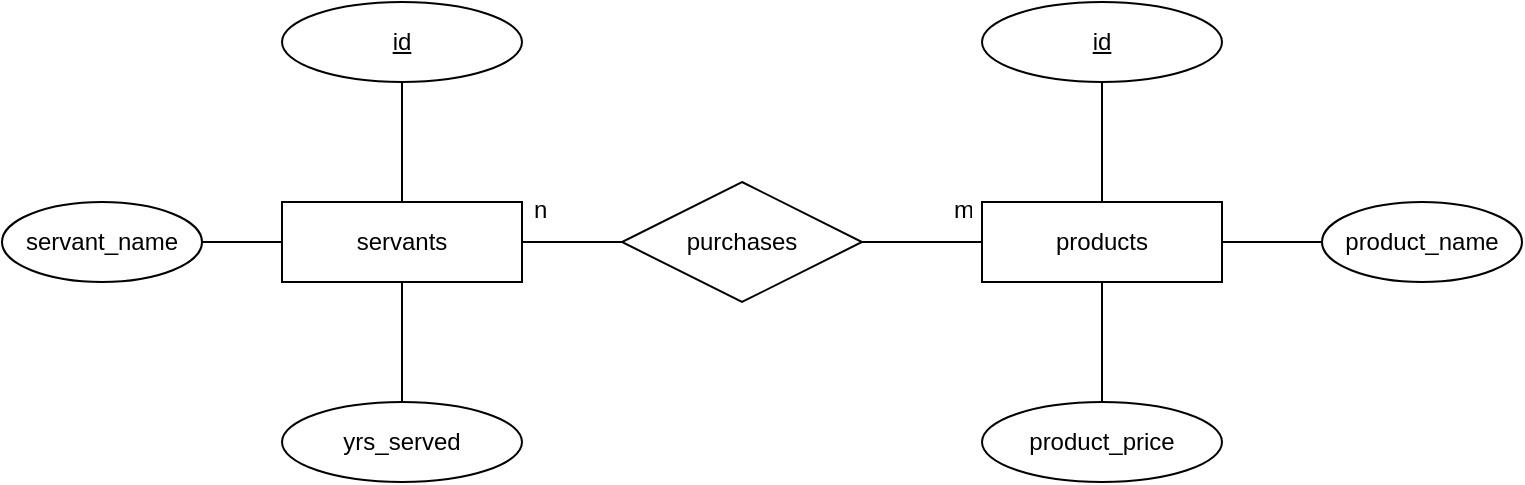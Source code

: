 <mxfile>
    <diagram name="n:m" id="ieXPowEViQlfggIgyjUa">
        <mxGraphModel dx="1011" dy="427" grid="1" gridSize="10" guides="1" tooltips="1" connect="1" arrows="1" fold="1" page="1" pageScale="1" pageWidth="827" pageHeight="1169" math="0" shadow="0">
            <root>
                <mxCell id="gpySdazYFh3qlj3dnxyZ-0"/>
                <mxCell id="gpySdazYFh3qlj3dnxyZ-1" parent="gpySdazYFh3qlj3dnxyZ-0"/>
                <mxCell id="gpySdazYFh3qlj3dnxyZ-2" value="servants" style="whiteSpace=wrap;html=1;align=center;" vertex="1" parent="gpySdazYFh3qlj3dnxyZ-1">
                    <mxGeometry x="160" y="220" width="120" height="40" as="geometry"/>
                </mxCell>
                <mxCell id="gpySdazYFh3qlj3dnxyZ-3" value="id" style="ellipse;whiteSpace=wrap;html=1;align=center;fontStyle=4;" vertex="1" parent="gpySdazYFh3qlj3dnxyZ-1">
                    <mxGeometry x="160" y="120" width="120" height="40" as="geometry"/>
                </mxCell>
                <mxCell id="gpySdazYFh3qlj3dnxyZ-4" value="yrs_served" style="ellipse;whiteSpace=wrap;html=1;align=center;" vertex="1" parent="gpySdazYFh3qlj3dnxyZ-1">
                    <mxGeometry x="160" y="320" width="120" height="40" as="geometry"/>
                </mxCell>
                <mxCell id="gpySdazYFh3qlj3dnxyZ-5" value="servant_name" style="ellipse;whiteSpace=wrap;html=1;align=center;" vertex="1" parent="gpySdazYFh3qlj3dnxyZ-1">
                    <mxGeometry x="20" y="220" width="100" height="40" as="geometry"/>
                </mxCell>
                <mxCell id="gpySdazYFh3qlj3dnxyZ-6" value="" style="endArrow=none;html=1;rounded=0;exitX=0.5;exitY=1;exitDx=0;exitDy=0;entryX=0.5;entryY=0;entryDx=0;entryDy=0;" edge="1" parent="gpySdazYFh3qlj3dnxyZ-1" source="gpySdazYFh3qlj3dnxyZ-3" target="gpySdazYFh3qlj3dnxyZ-2">
                    <mxGeometry relative="1" as="geometry">
                        <mxPoint x="280" y="220" as="sourcePoint"/>
                        <mxPoint x="440" y="220" as="targetPoint"/>
                    </mxGeometry>
                </mxCell>
                <mxCell id="gpySdazYFh3qlj3dnxyZ-7" value="" style="endArrow=none;html=1;rounded=0;entryX=0;entryY=0.5;entryDx=0;entryDy=0;exitX=1;exitY=0.5;exitDx=0;exitDy=0;" edge="1" parent="gpySdazYFh3qlj3dnxyZ-1" source="gpySdazYFh3qlj3dnxyZ-5" target="gpySdazYFh3qlj3dnxyZ-2">
                    <mxGeometry relative="1" as="geometry">
                        <mxPoint x="20" y="310" as="sourcePoint"/>
                        <mxPoint x="180" y="310" as="targetPoint"/>
                    </mxGeometry>
                </mxCell>
                <mxCell id="gpySdazYFh3qlj3dnxyZ-8" value="" style="endArrow=none;html=1;rounded=0;entryX=0.5;entryY=0;entryDx=0;entryDy=0;exitX=0.5;exitY=1;exitDx=0;exitDy=0;" edge="1" parent="gpySdazYFh3qlj3dnxyZ-1" source="gpySdazYFh3qlj3dnxyZ-2" target="gpySdazYFh3qlj3dnxyZ-4">
                    <mxGeometry relative="1" as="geometry">
                        <mxPoint x="190" y="270" as="sourcePoint"/>
                        <mxPoint x="460" y="240" as="targetPoint"/>
                    </mxGeometry>
                </mxCell>
                <mxCell id="gpySdazYFh3qlj3dnxyZ-9" value="products" style="whiteSpace=wrap;html=1;align=center;" vertex="1" parent="gpySdazYFh3qlj3dnxyZ-1">
                    <mxGeometry x="510" y="220" width="120" height="40" as="geometry"/>
                </mxCell>
                <mxCell id="gpySdazYFh3qlj3dnxyZ-10" value="id" style="ellipse;whiteSpace=wrap;html=1;align=center;fontStyle=4;" vertex="1" parent="gpySdazYFh3qlj3dnxyZ-1">
                    <mxGeometry x="510" y="120" width="120" height="40" as="geometry"/>
                </mxCell>
                <mxCell id="gpySdazYFh3qlj3dnxyZ-11" value="product_price" style="ellipse;whiteSpace=wrap;html=1;align=center;" vertex="1" parent="gpySdazYFh3qlj3dnxyZ-1">
                    <mxGeometry x="510" y="320" width="120" height="40" as="geometry"/>
                </mxCell>
                <mxCell id="gpySdazYFh3qlj3dnxyZ-12" value="product_name" style="ellipse;whiteSpace=wrap;html=1;align=center;" vertex="1" parent="gpySdazYFh3qlj3dnxyZ-1">
                    <mxGeometry x="680" y="220" width="100" height="40" as="geometry"/>
                </mxCell>
                <mxCell id="gpySdazYFh3qlj3dnxyZ-13" value="" style="endArrow=none;html=1;rounded=0;exitX=0.5;exitY=1;exitDx=0;exitDy=0;entryX=0.5;entryY=0;entryDx=0;entryDy=0;" edge="1" parent="gpySdazYFh3qlj3dnxyZ-1" source="gpySdazYFh3qlj3dnxyZ-10" target="gpySdazYFh3qlj3dnxyZ-9">
                    <mxGeometry relative="1" as="geometry">
                        <mxPoint x="630" y="220" as="sourcePoint"/>
                        <mxPoint x="790" y="220" as="targetPoint"/>
                    </mxGeometry>
                </mxCell>
                <mxCell id="gpySdazYFh3qlj3dnxyZ-14" value="" style="endArrow=none;html=1;rounded=0;entryX=0.5;entryY=0;entryDx=0;entryDy=0;exitX=0.5;exitY=1;exitDx=0;exitDy=0;" edge="1" parent="gpySdazYFh3qlj3dnxyZ-1" source="gpySdazYFh3qlj3dnxyZ-9" target="gpySdazYFh3qlj3dnxyZ-11">
                    <mxGeometry relative="1" as="geometry">
                        <mxPoint x="540" y="270" as="sourcePoint"/>
                        <mxPoint x="810" y="240" as="targetPoint"/>
                    </mxGeometry>
                </mxCell>
                <mxCell id="gpySdazYFh3qlj3dnxyZ-15" value="" style="endArrow=none;html=1;rounded=0;exitX=0;exitY=0.5;exitDx=0;exitDy=0;entryX=1;entryY=0.5;entryDx=0;entryDy=0;" edge="1" parent="gpySdazYFh3qlj3dnxyZ-1" source="gpySdazYFh3qlj3dnxyZ-12" target="gpySdazYFh3qlj3dnxyZ-9">
                    <mxGeometry relative="1" as="geometry">
                        <mxPoint x="580" y="170" as="sourcePoint"/>
                        <mxPoint x="580" y="230" as="targetPoint"/>
                    </mxGeometry>
                </mxCell>
                <mxCell id="gpySdazYFh3qlj3dnxyZ-16" value="purchases" style="shape=rhombus;perimeter=rhombusPerimeter;whiteSpace=wrap;html=1;align=center;" vertex="1" parent="gpySdazYFh3qlj3dnxyZ-1">
                    <mxGeometry x="330" y="210" width="120" height="60" as="geometry"/>
                </mxCell>
                <mxCell id="gpySdazYFh3qlj3dnxyZ-17" value="" style="endArrow=none;html=1;rounded=0;exitX=1;exitY=0.5;exitDx=0;exitDy=0;entryX=0;entryY=0.5;entryDx=0;entryDy=0;" edge="1" parent="gpySdazYFh3qlj3dnxyZ-1" source="gpySdazYFh3qlj3dnxyZ-2" target="gpySdazYFh3qlj3dnxyZ-16">
                    <mxGeometry relative="1" as="geometry">
                        <mxPoint x="290" y="220" as="sourcePoint"/>
                        <mxPoint x="450" y="220" as="targetPoint"/>
                    </mxGeometry>
                </mxCell>
                <mxCell id="gpySdazYFh3qlj3dnxyZ-18" value="" style="endArrow=none;html=1;rounded=0;exitX=0;exitY=0.5;exitDx=0;exitDy=0;entryX=1;entryY=0.5;entryDx=0;entryDy=0;" edge="1" parent="gpySdazYFh3qlj3dnxyZ-1" source="gpySdazYFh3qlj3dnxyZ-9" target="gpySdazYFh3qlj3dnxyZ-16">
                    <mxGeometry relative="1" as="geometry">
                        <mxPoint x="290" y="250" as="sourcePoint"/>
                        <mxPoint x="340" y="250" as="targetPoint"/>
                    </mxGeometry>
                </mxCell>
                <mxCell id="gpySdazYFh3qlj3dnxyZ-19" value="n" style="text;strokeColor=none;fillColor=none;spacingLeft=4;spacingRight=4;overflow=hidden;rotatable=0;points=[[0,0.5],[1,0.5]];portConstraint=eastwest;fontSize=12;" vertex="1" parent="gpySdazYFh3qlj3dnxyZ-1">
                    <mxGeometry x="280" y="210" width="20" height="30" as="geometry"/>
                </mxCell>
                <mxCell id="gpySdazYFh3qlj3dnxyZ-20" value="m" style="text;strokeColor=none;fillColor=none;spacingLeft=4;spacingRight=4;overflow=hidden;rotatable=0;points=[[0,0.5],[1,0.5]];portConstraint=eastwest;fontSize=12;" vertex="1" parent="gpySdazYFh3qlj3dnxyZ-1">
                    <mxGeometry x="490" y="210" width="20" height="30" as="geometry"/>
                </mxCell>
            </root>
        </mxGraphModel>
    </diagram>
    <diagram name="1:n" id="BRvbLTiH3uVsDgA7VyO8">
        <mxGraphModel dx="1011" dy="427" grid="1" gridSize="10" guides="1" tooltips="1" connect="1" arrows="1" fold="1" page="1" pageScale="1" pageWidth="827" pageHeight="1169" math="0" shadow="0">
            <root>
                <mxCell id="IBXxS17CcvfTMbR3PT0t-0"/>
                <mxCell id="IBXxS17CcvfTMbR3PT0t-1" parent="IBXxS17CcvfTMbR3PT0t-0"/>
                <mxCell id="IBXxS17CcvfTMbR3PT0t-2" value="cats" style="whiteSpace=wrap;html=1;align=center;" vertex="1" parent="IBXxS17CcvfTMbR3PT0t-1">
                    <mxGeometry x="160" y="220" width="120" height="40" as="geometry"/>
                </mxCell>
                <mxCell id="IBXxS17CcvfTMbR3PT0t-3" value="id" style="ellipse;whiteSpace=wrap;html=1;align=center;fontStyle=4;" vertex="1" parent="IBXxS17CcvfTMbR3PT0t-1">
                    <mxGeometry x="160" y="120" width="120" height="40" as="geometry"/>
                </mxCell>
                <mxCell id="IBXxS17CcvfTMbR3PT0t-4" value="fur_color" style="ellipse;whiteSpace=wrap;html=1;align=center;" vertex="1" parent="IBXxS17CcvfTMbR3PT0t-1">
                    <mxGeometry x="160" y="320" width="120" height="40" as="geometry"/>
                </mxCell>
                <mxCell id="IBXxS17CcvfTMbR3PT0t-5" value="cat_name" style="ellipse;whiteSpace=wrap;html=1;align=center;" vertex="1" parent="IBXxS17CcvfTMbR3PT0t-1">
                    <mxGeometry x="20" y="220" width="100" height="40" as="geometry"/>
                </mxCell>
                <mxCell id="IBXxS17CcvfTMbR3PT0t-6" value="" style="endArrow=none;html=1;rounded=0;exitX=0.5;exitY=1;exitDx=0;exitDy=0;entryX=0.5;entryY=0;entryDx=0;entryDy=0;" edge="1" parent="IBXxS17CcvfTMbR3PT0t-1" source="IBXxS17CcvfTMbR3PT0t-3" target="IBXxS17CcvfTMbR3PT0t-2">
                    <mxGeometry relative="1" as="geometry">
                        <mxPoint x="280" y="220" as="sourcePoint"/>
                        <mxPoint x="440" y="220" as="targetPoint"/>
                    </mxGeometry>
                </mxCell>
                <mxCell id="IBXxS17CcvfTMbR3PT0t-7" value="" style="endArrow=none;html=1;rounded=0;entryX=0;entryY=0.5;entryDx=0;entryDy=0;exitX=1;exitY=0.5;exitDx=0;exitDy=0;" edge="1" parent="IBXxS17CcvfTMbR3PT0t-1" source="IBXxS17CcvfTMbR3PT0t-5" target="IBXxS17CcvfTMbR3PT0t-2">
                    <mxGeometry relative="1" as="geometry">
                        <mxPoint x="20" y="310" as="sourcePoint"/>
                        <mxPoint x="180" y="310" as="targetPoint"/>
                    </mxGeometry>
                </mxCell>
                <mxCell id="IBXxS17CcvfTMbR3PT0t-8" value="" style="endArrow=none;html=1;rounded=0;entryX=0.5;entryY=0;entryDx=0;entryDy=0;exitX=0.5;exitY=1;exitDx=0;exitDy=0;" edge="1" parent="IBXxS17CcvfTMbR3PT0t-1" source="IBXxS17CcvfTMbR3PT0t-2" target="IBXxS17CcvfTMbR3PT0t-4">
                    <mxGeometry relative="1" as="geometry">
                        <mxPoint x="190" y="270" as="sourcePoint"/>
                        <mxPoint x="460" y="240" as="targetPoint"/>
                    </mxGeometry>
                </mxCell>
                <mxCell id="IBXxS17CcvfTMbR3PT0t-9" value="kittens" style="whiteSpace=wrap;html=1;align=center;" vertex="1" parent="IBXxS17CcvfTMbR3PT0t-1">
                    <mxGeometry x="510" y="220" width="120" height="40" as="geometry"/>
                </mxCell>
                <mxCell id="IBXxS17CcvfTMbR3PT0t-10" value="id" style="ellipse;whiteSpace=wrap;html=1;align=center;fontStyle=4;" vertex="1" parent="IBXxS17CcvfTMbR3PT0t-1">
                    <mxGeometry x="510" y="120" width="120" height="40" as="geometry"/>
                </mxCell>
                <mxCell id="IBXxS17CcvfTMbR3PT0t-11" value="fur_color" style="ellipse;whiteSpace=wrap;html=1;align=center;" vertex="1" parent="IBXxS17CcvfTMbR3PT0t-1">
                    <mxGeometry x="510" y="320" width="120" height="40" as="geometry"/>
                </mxCell>
                <mxCell id="IBXxS17CcvfTMbR3PT0t-12" value="kitten_name" style="ellipse;whiteSpace=wrap;html=1;align=center;" vertex="1" parent="IBXxS17CcvfTMbR3PT0t-1">
                    <mxGeometry x="680" y="220" width="100" height="40" as="geometry"/>
                </mxCell>
                <mxCell id="IBXxS17CcvfTMbR3PT0t-13" value="" style="endArrow=none;html=1;rounded=0;exitX=0.5;exitY=1;exitDx=0;exitDy=0;entryX=0.5;entryY=0;entryDx=0;entryDy=0;" edge="1" parent="IBXxS17CcvfTMbR3PT0t-1" source="IBXxS17CcvfTMbR3PT0t-10" target="IBXxS17CcvfTMbR3PT0t-9">
                    <mxGeometry relative="1" as="geometry">
                        <mxPoint x="630" y="220" as="sourcePoint"/>
                        <mxPoint x="790" y="220" as="targetPoint"/>
                    </mxGeometry>
                </mxCell>
                <mxCell id="IBXxS17CcvfTMbR3PT0t-14" value="" style="endArrow=none;html=1;rounded=0;entryX=0.5;entryY=0;entryDx=0;entryDy=0;exitX=0.5;exitY=1;exitDx=0;exitDy=0;" edge="1" parent="IBXxS17CcvfTMbR3PT0t-1" source="IBXxS17CcvfTMbR3PT0t-9" target="IBXxS17CcvfTMbR3PT0t-11">
                    <mxGeometry relative="1" as="geometry">
                        <mxPoint x="540" y="270" as="sourcePoint"/>
                        <mxPoint x="810" y="240" as="targetPoint"/>
                    </mxGeometry>
                </mxCell>
                <mxCell id="IBXxS17CcvfTMbR3PT0t-15" value="" style="endArrow=none;html=1;rounded=0;exitX=0;exitY=0.5;exitDx=0;exitDy=0;entryX=1;entryY=0.5;entryDx=0;entryDy=0;" edge="1" parent="IBXxS17CcvfTMbR3PT0t-1" source="IBXxS17CcvfTMbR3PT0t-12" target="IBXxS17CcvfTMbR3PT0t-9">
                    <mxGeometry relative="1" as="geometry">
                        <mxPoint x="580" y="170" as="sourcePoint"/>
                        <mxPoint x="580" y="230" as="targetPoint"/>
                    </mxGeometry>
                </mxCell>
                <mxCell id="IBXxS17CcvfTMbR3PT0t-16" value="has a&amp;nbsp;" style="shape=rhombus;perimeter=rhombusPerimeter;whiteSpace=wrap;html=1;align=center;" vertex="1" parent="IBXxS17CcvfTMbR3PT0t-1">
                    <mxGeometry x="330" y="210" width="120" height="60" as="geometry"/>
                </mxCell>
                <mxCell id="IBXxS17CcvfTMbR3PT0t-17" value="" style="endArrow=none;html=1;rounded=0;exitX=1;exitY=0.5;exitDx=0;exitDy=0;entryX=0;entryY=0.5;entryDx=0;entryDy=0;" edge="1" parent="IBXxS17CcvfTMbR3PT0t-1" source="IBXxS17CcvfTMbR3PT0t-2" target="IBXxS17CcvfTMbR3PT0t-16">
                    <mxGeometry relative="1" as="geometry">
                        <mxPoint x="290" y="220" as="sourcePoint"/>
                        <mxPoint x="450" y="220" as="targetPoint"/>
                    </mxGeometry>
                </mxCell>
                <mxCell id="IBXxS17CcvfTMbR3PT0t-18" value="" style="endArrow=none;html=1;rounded=0;exitX=0;exitY=0.5;exitDx=0;exitDy=0;entryX=1;entryY=0.5;entryDx=0;entryDy=0;" edge="1" parent="IBXxS17CcvfTMbR3PT0t-1" source="IBXxS17CcvfTMbR3PT0t-9" target="IBXxS17CcvfTMbR3PT0t-16">
                    <mxGeometry relative="1" as="geometry">
                        <mxPoint x="290" y="250" as="sourcePoint"/>
                        <mxPoint x="340" y="250" as="targetPoint"/>
                    </mxGeometry>
                </mxCell>
                <mxCell id="IBXxS17CcvfTMbR3PT0t-19" value="1" style="text;strokeColor=none;fillColor=none;spacingLeft=4;spacingRight=4;overflow=hidden;rotatable=0;points=[[0,0.5],[1,0.5]];portConstraint=eastwest;fontSize=12;" vertex="1" parent="IBXxS17CcvfTMbR3PT0t-1">
                    <mxGeometry x="280" y="210" width="20" height="30" as="geometry"/>
                </mxCell>
                <mxCell id="IBXxS17CcvfTMbR3PT0t-20" value="n" style="text;strokeColor=none;fillColor=none;spacingLeft=4;spacingRight=4;overflow=hidden;rotatable=0;points=[[0,0.5],[1,0.5]];portConstraint=eastwest;fontSize=12;" vertex="1" parent="IBXxS17CcvfTMbR3PT0t-1">
                    <mxGeometry x="490" y="210" width="20" height="30" as="geometry"/>
                </mxCell>
            </root>
        </mxGraphModel>
    </diagram>
    <diagram id="eJ041aaVm0g48Ksh2qpS" name="1:1">
        <mxGraphModel dx="1011" dy="427" grid="1" gridSize="10" guides="1" tooltips="1" connect="1" arrows="1" fold="1" page="1" pageScale="1" pageWidth="827" pageHeight="1169" math="0" shadow="0">
            <root>
                <mxCell id="0"/>
                <mxCell id="1" parent="0"/>
                <mxCell id="2" value="cats" style="whiteSpace=wrap;html=1;align=center;" parent="1" vertex="1">
                    <mxGeometry x="160" y="220" width="120" height="40" as="geometry"/>
                </mxCell>
                <mxCell id="3" value="id" style="ellipse;whiteSpace=wrap;html=1;align=center;fontStyle=4;" parent="1" vertex="1">
                    <mxGeometry x="160" y="120" width="120" height="40" as="geometry"/>
                </mxCell>
                <mxCell id="4" value="fur_color" style="ellipse;whiteSpace=wrap;html=1;align=center;" parent="1" vertex="1">
                    <mxGeometry x="160" y="320" width="120" height="40" as="geometry"/>
                </mxCell>
                <mxCell id="5" value="cat_name" style="ellipse;whiteSpace=wrap;html=1;align=center;" parent="1" vertex="1">
                    <mxGeometry x="20" y="220" width="100" height="40" as="geometry"/>
                </mxCell>
                <mxCell id="7" value="" style="endArrow=none;html=1;rounded=0;exitX=0.5;exitY=1;exitDx=0;exitDy=0;entryX=0.5;entryY=0;entryDx=0;entryDy=0;" parent="1" source="3" target="2" edge="1">
                    <mxGeometry relative="1" as="geometry">
                        <mxPoint x="280" y="220" as="sourcePoint"/>
                        <mxPoint x="440" y="220" as="targetPoint"/>
                    </mxGeometry>
                </mxCell>
                <mxCell id="8" value="" style="endArrow=none;html=1;rounded=0;entryX=0;entryY=0.5;entryDx=0;entryDy=0;exitX=1;exitY=0.5;exitDx=0;exitDy=0;" parent="1" source="5" target="2" edge="1">
                    <mxGeometry relative="1" as="geometry">
                        <mxPoint x="20" y="310" as="sourcePoint"/>
                        <mxPoint x="180" y="310" as="targetPoint"/>
                    </mxGeometry>
                </mxCell>
                <mxCell id="9" value="" style="endArrow=none;html=1;rounded=0;entryX=0.5;entryY=0;entryDx=0;entryDy=0;exitX=0.5;exitY=1;exitDx=0;exitDy=0;" parent="1" source="2" target="4" edge="1">
                    <mxGeometry relative="1" as="geometry">
                        <mxPoint x="190" y="270" as="sourcePoint"/>
                        <mxPoint x="460" y="240" as="targetPoint"/>
                    </mxGeometry>
                </mxCell>
                <mxCell id="10" value="servants" style="whiteSpace=wrap;html=1;align=center;" parent="1" vertex="1">
                    <mxGeometry x="510" y="220" width="120" height="40" as="geometry"/>
                </mxCell>
                <mxCell id="11" value="id" style="ellipse;whiteSpace=wrap;html=1;align=center;fontStyle=4;" parent="1" vertex="1">
                    <mxGeometry x="510" y="120" width="120" height="40" as="geometry"/>
                </mxCell>
                <mxCell id="12" value="yrs_served" style="ellipse;whiteSpace=wrap;html=1;align=center;" parent="1" vertex="1">
                    <mxGeometry x="510" y="320" width="120" height="40" as="geometry"/>
                </mxCell>
                <mxCell id="13" value="servant_name" style="ellipse;whiteSpace=wrap;html=1;align=center;" parent="1" vertex="1">
                    <mxGeometry x="680" y="220" width="100" height="40" as="geometry"/>
                </mxCell>
                <mxCell id="14" value="" style="endArrow=none;html=1;rounded=0;exitX=0.5;exitY=1;exitDx=0;exitDy=0;entryX=0.5;entryY=0;entryDx=0;entryDy=0;" parent="1" source="11" target="10" edge="1">
                    <mxGeometry relative="1" as="geometry">
                        <mxPoint x="630" y="220" as="sourcePoint"/>
                        <mxPoint x="790" y="220" as="targetPoint"/>
                    </mxGeometry>
                </mxCell>
                <mxCell id="16" value="" style="endArrow=none;html=1;rounded=0;entryX=0.5;entryY=0;entryDx=0;entryDy=0;exitX=0.5;exitY=1;exitDx=0;exitDy=0;" parent="1" source="10" target="12" edge="1">
                    <mxGeometry relative="1" as="geometry">
                        <mxPoint x="540" y="270" as="sourcePoint"/>
                        <mxPoint x="810" y="240" as="targetPoint"/>
                    </mxGeometry>
                </mxCell>
                <mxCell id="17" value="" style="endArrow=none;html=1;rounded=0;exitX=0;exitY=0.5;exitDx=0;exitDy=0;entryX=1;entryY=0.5;entryDx=0;entryDy=0;" parent="1" source="13" target="10" edge="1">
                    <mxGeometry relative="1" as="geometry">
                        <mxPoint x="580" y="170" as="sourcePoint"/>
                        <mxPoint x="580" y="230" as="targetPoint"/>
                    </mxGeometry>
                </mxCell>
                <mxCell id="18" value="has a&amp;nbsp;" style="shape=rhombus;perimeter=rhombusPerimeter;whiteSpace=wrap;html=1;align=center;" parent="1" vertex="1">
                    <mxGeometry x="330" y="210" width="120" height="60" as="geometry"/>
                </mxCell>
                <mxCell id="23" value="" style="endArrow=none;html=1;rounded=0;exitX=1;exitY=0.5;exitDx=0;exitDy=0;entryX=0;entryY=0.5;entryDx=0;entryDy=0;" parent="1" source="2" target="18" edge="1">
                    <mxGeometry relative="1" as="geometry">
                        <mxPoint x="290" y="220" as="sourcePoint"/>
                        <mxPoint x="450" y="220" as="targetPoint"/>
                    </mxGeometry>
                </mxCell>
                <mxCell id="24" value="" style="endArrow=none;html=1;rounded=0;exitX=0;exitY=0.5;exitDx=0;exitDy=0;entryX=1;entryY=0.5;entryDx=0;entryDy=0;" parent="1" source="10" target="18" edge="1">
                    <mxGeometry relative="1" as="geometry">
                        <mxPoint x="290" y="250" as="sourcePoint"/>
                        <mxPoint x="340" y="250" as="targetPoint"/>
                    </mxGeometry>
                </mxCell>
                <mxCell id="25" value="1" style="text;strokeColor=none;fillColor=none;spacingLeft=4;spacingRight=4;overflow=hidden;rotatable=0;points=[[0,0.5],[1,0.5]];portConstraint=eastwest;fontSize=12;" parent="1" vertex="1">
                    <mxGeometry x="280" y="210" width="20" height="30" as="geometry"/>
                </mxCell>
                <mxCell id="26" value="1" style="text;strokeColor=none;fillColor=none;spacingLeft=4;spacingRight=4;overflow=hidden;rotatable=0;points=[[0,0.5],[1,0.5]];portConstraint=eastwest;fontSize=12;" parent="1" vertex="1">
                    <mxGeometry x="490" y="210" width="20" height="30" as="geometry"/>
                </mxCell>
            </root>
        </mxGraphModel>
    </diagram>
</mxfile>